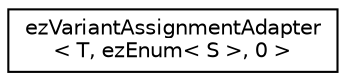 digraph "Graphical Class Hierarchy"
{
 // LATEX_PDF_SIZE
  edge [fontname="Helvetica",fontsize="10",labelfontname="Helvetica",labelfontsize="10"];
  node [fontname="Helvetica",fontsize="10",shape=record];
  rankdir="LR";
  Node0 [label="ezVariantAssignmentAdapter\l\< T, ezEnum\< S \>, 0 \>",height=0.2,width=0.4,color="black", fillcolor="white", style="filled",URL="$d5/d9c/structez_variant_assignment_adapter_3_01_t_00_01ez_enum_3_01_s_01_4_00_010_01_4.htm",tooltip=" "];
}
